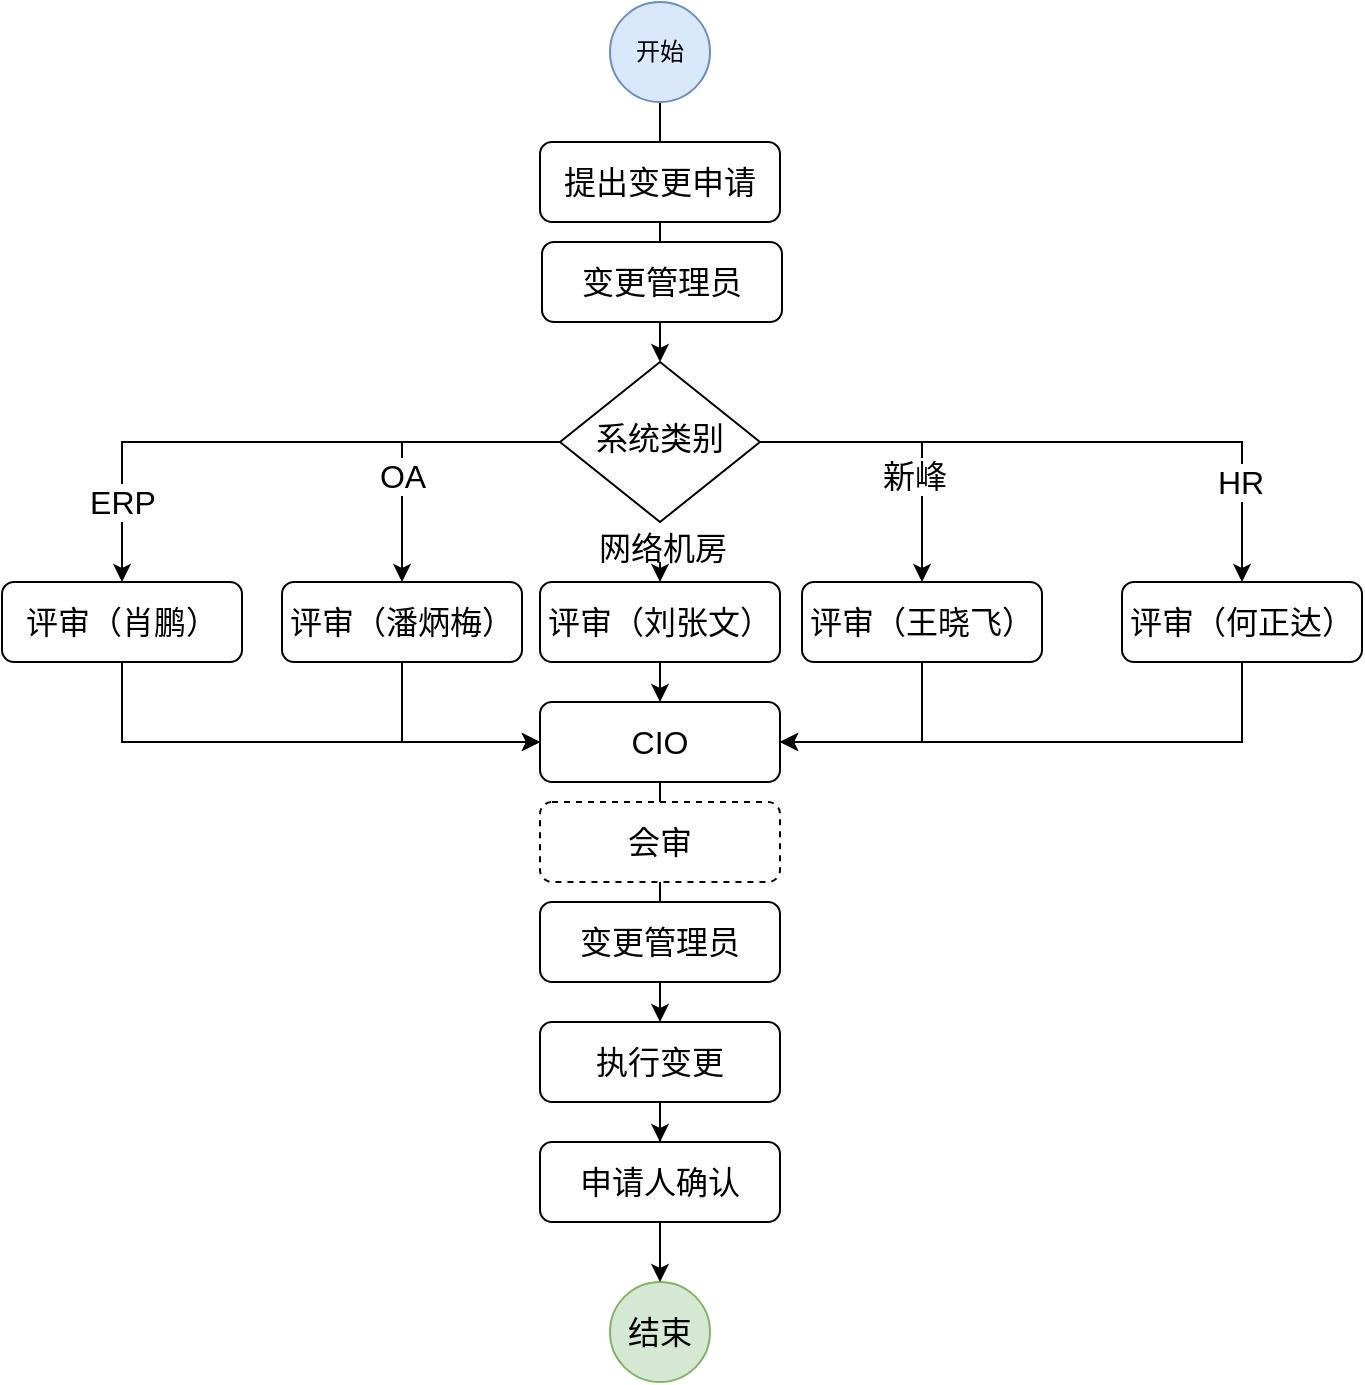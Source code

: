 <mxfile version="21.3.2" type="github">
  <diagram id="C5RBs43oDa-KdzZeNtuy" name="Page-1">
    <mxGraphModel dx="1232" dy="783" grid="1" gridSize="10" guides="1" tooltips="1" connect="1" arrows="1" fold="1" page="1" pageScale="1" pageWidth="827" pageHeight="1169" math="0" shadow="0">
      <root>
        <mxCell id="WIyWlLk6GJQsqaUBKTNV-0" />
        <mxCell id="WIyWlLk6GJQsqaUBKTNV-1" parent="WIyWlLk6GJQsqaUBKTNV-0" />
        <mxCell id="n2nxHzEbUFdmFaFhW0tO-0" style="edgeStyle=orthogonalEdgeStyle;rounded=0;orthogonalLoop=1;jettySize=auto;html=1;exitX=0;exitY=0.5;exitDx=0;exitDy=0;entryX=0.5;entryY=0;entryDx=0;entryDy=0;fontSize=16;" parent="WIyWlLk6GJQsqaUBKTNV-1" source="n2nxHzEbUFdmFaFhW0tO-8" target="n2nxHzEbUFdmFaFhW0tO-18" edge="1">
          <mxGeometry relative="1" as="geometry" />
        </mxCell>
        <mxCell id="n2nxHzEbUFdmFaFhW0tO-1" value="OA" style="edgeLabel;html=1;align=center;verticalAlign=middle;resizable=0;points=[];fontSize=16;" parent="n2nxHzEbUFdmFaFhW0tO-0" vertex="1" connectable="0">
          <mxGeometry x="0.28" y="1" relative="1" as="geometry">
            <mxPoint x="-1" as="offset" />
          </mxGeometry>
        </mxCell>
        <mxCell id="n2nxHzEbUFdmFaFhW0tO-2" style="edgeStyle=orthogonalEdgeStyle;rounded=0;orthogonalLoop=1;jettySize=auto;html=1;exitX=1;exitY=0.5;exitDx=0;exitDy=0;entryX=0.5;entryY=0;entryDx=0;entryDy=0;fontSize=16;" parent="WIyWlLk6GJQsqaUBKTNV-1" source="n2nxHzEbUFdmFaFhW0tO-8" target="n2nxHzEbUFdmFaFhW0tO-20" edge="1">
          <mxGeometry relative="1" as="geometry" />
        </mxCell>
        <mxCell id="n2nxHzEbUFdmFaFhW0tO-3" value="新峰" style="edgeLabel;html=1;align=center;verticalAlign=middle;resizable=0;points=[];fontSize=16;" parent="n2nxHzEbUFdmFaFhW0tO-2" vertex="1" connectable="0">
          <mxGeometry x="0.294" y="-4" relative="1" as="geometry">
            <mxPoint as="offset" />
          </mxGeometry>
        </mxCell>
        <mxCell id="n2nxHzEbUFdmFaFhW0tO-4" style="edgeStyle=orthogonalEdgeStyle;rounded=0;orthogonalLoop=1;jettySize=auto;html=1;exitX=1;exitY=0.5;exitDx=0;exitDy=0;entryX=0.5;entryY=0;entryDx=0;entryDy=0;fontSize=16;" parent="WIyWlLk6GJQsqaUBKTNV-1" source="n2nxHzEbUFdmFaFhW0tO-8" target="n2nxHzEbUFdmFaFhW0tO-22" edge="1">
          <mxGeometry relative="1" as="geometry" />
        </mxCell>
        <mxCell id="n2nxHzEbUFdmFaFhW0tO-5" value="HR" style="edgeLabel;html=1;align=center;verticalAlign=middle;resizable=0;points=[];fontSize=16;" parent="n2nxHzEbUFdmFaFhW0tO-4" vertex="1" connectable="0">
          <mxGeometry x="0.674" y="-1" relative="1" as="geometry">
            <mxPoint as="offset" />
          </mxGeometry>
        </mxCell>
        <mxCell id="n2nxHzEbUFdmFaFhW0tO-6" style="edgeStyle=orthogonalEdgeStyle;rounded=0;orthogonalLoop=1;jettySize=auto;html=1;exitX=0;exitY=0.5;exitDx=0;exitDy=0;entryX=0.5;entryY=0;entryDx=0;entryDy=0;fontSize=16;" parent="WIyWlLk6GJQsqaUBKTNV-1" source="n2nxHzEbUFdmFaFhW0tO-8" target="n2nxHzEbUFdmFaFhW0tO-15" edge="1">
          <mxGeometry relative="1" as="geometry" />
        </mxCell>
        <mxCell id="n2nxHzEbUFdmFaFhW0tO-7" value="ERP" style="edgeLabel;html=1;align=center;verticalAlign=middle;resizable=0;points=[];fontSize=16;" parent="n2nxHzEbUFdmFaFhW0tO-6" vertex="1" connectable="0">
          <mxGeometry x="0.645" y="-3" relative="1" as="geometry">
            <mxPoint x="3" y="11" as="offset" />
          </mxGeometry>
        </mxCell>
        <mxCell id="rHmILMbRarcdbCMHkEGJ-1" style="edgeStyle=orthogonalEdgeStyle;rounded=0;orthogonalLoop=1;jettySize=auto;html=1;exitX=0.5;exitY=1;exitDx=0;exitDy=0;entryX=0.5;entryY=0;entryDx=0;entryDy=0;fontSize=16;" parent="WIyWlLk6GJQsqaUBKTNV-1" target="rHmILMbRarcdbCMHkEGJ-0" edge="1">
          <mxGeometry relative="1" as="geometry">
            <mxPoint x="403" y="290" as="sourcePoint" />
          </mxGeometry>
        </mxCell>
        <mxCell id="n2nxHzEbUFdmFaFhW0tO-8" value="系统类别" style="rhombus;whiteSpace=wrap;html=1;shadow=0;fontFamily=Helvetica;fontSize=16;align=center;strokeWidth=1;spacing=6;spacingTop=-4;" parent="WIyWlLk6GJQsqaUBKTNV-1" vertex="1">
          <mxGeometry x="353" y="190" width="100" height="80" as="geometry" />
        </mxCell>
        <mxCell id="n2nxHzEbUFdmFaFhW0tO-9" style="edgeStyle=orthogonalEdgeStyle;rounded=0;orthogonalLoop=1;jettySize=auto;html=1;exitX=0.5;exitY=1;exitDx=0;exitDy=0;fontSize=16;" parent="WIyWlLk6GJQsqaUBKTNV-1" source="n2nxHzEbUFdmFaFhW0tO-10" target="n2nxHzEbUFdmFaFhW0tO-8" edge="1">
          <mxGeometry relative="1" as="geometry" />
        </mxCell>
        <mxCell id="n2nxHzEbUFdmFaFhW0tO-10" value="开始" style="ellipse;whiteSpace=wrap;html=1;aspect=fixed;fillColor=#dae8fc;strokeColor=#6c8ebf;" parent="WIyWlLk6GJQsqaUBKTNV-1" vertex="1">
          <mxGeometry x="378" y="10" width="50" height="50" as="geometry" />
        </mxCell>
        <mxCell id="n2nxHzEbUFdmFaFhW0tO-11" value="结束" style="ellipse;whiteSpace=wrap;html=1;aspect=fixed;fillColor=#d5e8d4;strokeColor=#82b366;fontSize=16;" parent="WIyWlLk6GJQsqaUBKTNV-1" vertex="1">
          <mxGeometry x="378" y="650" width="50" height="50" as="geometry" />
        </mxCell>
        <mxCell id="n2nxHzEbUFdmFaFhW0tO-12" style="edgeStyle=orthogonalEdgeStyle;rounded=0;orthogonalLoop=1;jettySize=auto;html=1;exitX=0.5;exitY=1;exitDx=0;exitDy=0;entryX=0.5;entryY=0;entryDx=0;entryDy=0;fontSize=16;" parent="WIyWlLk6GJQsqaUBKTNV-1" source="n2nxHzEbUFdmFaFhW0tO-13" target="n2nxHzEbUFdmFaFhW0tO-24" edge="1">
          <mxGeometry relative="1" as="geometry" />
        </mxCell>
        <mxCell id="n2nxHzEbUFdmFaFhW0tO-13" value="CIO" style="rounded=1;whiteSpace=wrap;html=1;fontSize=16;glass=0;strokeWidth=1;shadow=0;" parent="WIyWlLk6GJQsqaUBKTNV-1" vertex="1">
          <mxGeometry x="343" y="360" width="120" height="40" as="geometry" />
        </mxCell>
        <mxCell id="n2nxHzEbUFdmFaFhW0tO-14" style="edgeStyle=orthogonalEdgeStyle;rounded=0;orthogonalLoop=1;jettySize=auto;html=1;exitX=0.5;exitY=1;exitDx=0;exitDy=0;entryX=0;entryY=0.5;entryDx=0;entryDy=0;fontSize=16;" parent="WIyWlLk6GJQsqaUBKTNV-1" source="n2nxHzEbUFdmFaFhW0tO-15" target="n2nxHzEbUFdmFaFhW0tO-13" edge="1">
          <mxGeometry relative="1" as="geometry" />
        </mxCell>
        <mxCell id="n2nxHzEbUFdmFaFhW0tO-15" value="评审（肖鹏）" style="rounded=1;whiteSpace=wrap;html=1;fontSize=16;glass=0;strokeWidth=1;shadow=0;" parent="WIyWlLk6GJQsqaUBKTNV-1" vertex="1">
          <mxGeometry x="74" y="300" width="120" height="40" as="geometry" />
        </mxCell>
        <mxCell id="n2nxHzEbUFdmFaFhW0tO-16" value="&lt;mxgraphmodel style=&quot;font-size: 16px;&quot;&gt;&lt;root style=&quot;font-size: 16px;&quot;&gt;&lt;mxcell id=&quot;“0”/&quot; style=&quot;font-size: 16px;&quot;&gt;&lt;mxcell id=&quot;“1”&quot; parent=&quot;“0”/&quot; style=&quot;font-size: 16px;&quot;&gt;&lt;mxcell id=&quot;“2”&quot; value=&quot;“直线领导”&quot; style=&quot;font-size: 16px;&quot; vertex=&quot;“1”&quot; parent=&quot;“1”&quot;&gt;&lt;mxgeometry x=&quot;“160”&quot; y=&quot;“80”&quot; width=&quot;“120”&quot; height=&quot;“40”&quot; as=&quot;“geometry”/&quot; style=&quot;font-size: 16px;&quot;&gt;&lt;/mxgeometry&gt;&lt;/mxcell&gt;&lt;/mxcell&gt;&lt;/mxcell&gt;&lt;/root&gt;&lt;/mxgraphmodel&gt;" style="text;whiteSpace=wrap;html=1;fontSize=16;" parent="WIyWlLk6GJQsqaUBKTNV-1" vertex="1">
          <mxGeometry x="589" y="310" width="60" height="50" as="geometry" />
        </mxCell>
        <mxCell id="n2nxHzEbUFdmFaFhW0tO-17" style="edgeStyle=orthogonalEdgeStyle;rounded=0;orthogonalLoop=1;jettySize=auto;html=1;exitX=0.5;exitY=1;exitDx=0;exitDy=0;entryX=0;entryY=0.5;entryDx=0;entryDy=0;fontSize=16;" parent="WIyWlLk6GJQsqaUBKTNV-1" source="n2nxHzEbUFdmFaFhW0tO-18" target="n2nxHzEbUFdmFaFhW0tO-13" edge="1">
          <mxGeometry relative="1" as="geometry" />
        </mxCell>
        <mxCell id="n2nxHzEbUFdmFaFhW0tO-18" value="评审（潘炳梅）" style="rounded=1;whiteSpace=wrap;html=1;fontSize=16;glass=0;strokeWidth=1;shadow=0;" parent="WIyWlLk6GJQsqaUBKTNV-1" vertex="1">
          <mxGeometry x="214" y="300" width="120" height="40" as="geometry" />
        </mxCell>
        <mxCell id="n2nxHzEbUFdmFaFhW0tO-19" style="edgeStyle=orthogonalEdgeStyle;rounded=0;orthogonalLoop=1;jettySize=auto;html=1;exitX=0.5;exitY=1;exitDx=0;exitDy=0;entryX=1;entryY=0.5;entryDx=0;entryDy=0;fontSize=16;" parent="WIyWlLk6GJQsqaUBKTNV-1" source="n2nxHzEbUFdmFaFhW0tO-20" target="n2nxHzEbUFdmFaFhW0tO-13" edge="1">
          <mxGeometry relative="1" as="geometry" />
        </mxCell>
        <mxCell id="n2nxHzEbUFdmFaFhW0tO-20" value="评审（王晓飞）" style="rounded=1;whiteSpace=wrap;html=1;fontSize=16;glass=0;strokeWidth=1;shadow=0;" parent="WIyWlLk6GJQsqaUBKTNV-1" vertex="1">
          <mxGeometry x="474" y="300" width="120" height="40" as="geometry" />
        </mxCell>
        <mxCell id="n2nxHzEbUFdmFaFhW0tO-21" style="edgeStyle=orthogonalEdgeStyle;rounded=0;orthogonalLoop=1;jettySize=auto;html=1;exitX=0.5;exitY=1;exitDx=0;exitDy=0;entryX=1;entryY=0.5;entryDx=0;entryDy=0;fontSize=16;" parent="WIyWlLk6GJQsqaUBKTNV-1" source="n2nxHzEbUFdmFaFhW0tO-22" target="n2nxHzEbUFdmFaFhW0tO-13" edge="1">
          <mxGeometry relative="1" as="geometry" />
        </mxCell>
        <mxCell id="n2nxHzEbUFdmFaFhW0tO-22" value="评审（何正达）" style="rounded=1;whiteSpace=wrap;html=1;fontSize=16;glass=0;strokeWidth=1;shadow=0;" parent="WIyWlLk6GJQsqaUBKTNV-1" vertex="1">
          <mxGeometry x="634" y="300" width="120" height="40" as="geometry" />
        </mxCell>
        <mxCell id="n2nxHzEbUFdmFaFhW0tO-23" style="edgeStyle=orthogonalEdgeStyle;rounded=0;orthogonalLoop=1;jettySize=auto;html=1;exitX=0.5;exitY=1;exitDx=0;exitDy=0;fontSize=16;" parent="WIyWlLk6GJQsqaUBKTNV-1" source="n2nxHzEbUFdmFaFhW0tO-24" target="n2nxHzEbUFdmFaFhW0tO-26" edge="1">
          <mxGeometry relative="1" as="geometry" />
        </mxCell>
        <mxCell id="n2nxHzEbUFdmFaFhW0tO-24" value="执行变更" style="rounded=1;whiteSpace=wrap;html=1;fontSize=16;glass=0;strokeWidth=1;shadow=0;" parent="WIyWlLk6GJQsqaUBKTNV-1" vertex="1">
          <mxGeometry x="343" y="520" width="120" height="40" as="geometry" />
        </mxCell>
        <mxCell id="n2nxHzEbUFdmFaFhW0tO-25" style="edgeStyle=orthogonalEdgeStyle;rounded=0;orthogonalLoop=1;jettySize=auto;html=1;exitX=0.5;exitY=1;exitDx=0;exitDy=0;entryX=0.5;entryY=0;entryDx=0;entryDy=0;fontSize=16;" parent="WIyWlLk6GJQsqaUBKTNV-1" source="n2nxHzEbUFdmFaFhW0tO-26" target="n2nxHzEbUFdmFaFhW0tO-11" edge="1">
          <mxGeometry relative="1" as="geometry" />
        </mxCell>
        <mxCell id="n2nxHzEbUFdmFaFhW0tO-26" value="申请人确认" style="rounded=1;whiteSpace=wrap;html=1;fontSize=16;glass=0;strokeWidth=1;shadow=0;" parent="WIyWlLk6GJQsqaUBKTNV-1" vertex="1">
          <mxGeometry x="343" y="580" width="120" height="40" as="geometry" />
        </mxCell>
        <mxCell id="rHmILMbRarcdbCMHkEGJ-2" style="edgeStyle=orthogonalEdgeStyle;rounded=0;orthogonalLoop=1;jettySize=auto;html=1;exitX=0.5;exitY=1;exitDx=0;exitDy=0;entryX=0.5;entryY=0;entryDx=0;entryDy=0;fontSize=16;" parent="WIyWlLk6GJQsqaUBKTNV-1" source="rHmILMbRarcdbCMHkEGJ-0" target="n2nxHzEbUFdmFaFhW0tO-13" edge="1">
          <mxGeometry relative="1" as="geometry" />
        </mxCell>
        <mxCell id="rHmILMbRarcdbCMHkEGJ-0" value="评审（刘张文）" style="rounded=1;whiteSpace=wrap;html=1;fontSize=16;glass=0;strokeWidth=1;shadow=0;" parent="WIyWlLk6GJQsqaUBKTNV-1" vertex="1">
          <mxGeometry x="343" y="300" width="120" height="40" as="geometry" />
        </mxCell>
        <mxCell id="rHmILMbRarcdbCMHkEGJ-3" value="网络机房" style="text;html=1;align=center;verticalAlign=middle;resizable=0;points=[];autosize=1;strokeColor=none;fillColor=none;fontSize=16;" parent="WIyWlLk6GJQsqaUBKTNV-1" vertex="1">
          <mxGeometry x="359" y="268" width="90" height="30" as="geometry" />
        </mxCell>
        <mxCell id="rHmILMbRarcdbCMHkEGJ-4" value="提出变更申请" style="rounded=1;whiteSpace=wrap;html=1;fontSize=16;glass=0;strokeWidth=1;shadow=0;" parent="WIyWlLk6GJQsqaUBKTNV-1" vertex="1">
          <mxGeometry x="343" y="80" width="120" height="40" as="geometry" />
        </mxCell>
        <mxCell id="vjGCRVITtHysmmWFolyl-0" value="变更管理员" style="rounded=1;whiteSpace=wrap;html=1;fontSize=16;glass=0;strokeWidth=1;shadow=0;" parent="WIyWlLk6GJQsqaUBKTNV-1" vertex="1">
          <mxGeometry x="344" y="130" width="120" height="40" as="geometry" />
        </mxCell>
        <mxCell id="vjGCRVITtHysmmWFolyl-1" value="变更管理员" style="rounded=1;whiteSpace=wrap;html=1;fontSize=16;glass=0;strokeWidth=1;shadow=0;" parent="WIyWlLk6GJQsqaUBKTNV-1" vertex="1">
          <mxGeometry x="343" y="460" width="120" height="40" as="geometry" />
        </mxCell>
        <mxCell id="ZSdwxjYuFscqwTBjrxMw-0" value="会审" style="rounded=1;whiteSpace=wrap;html=1;fontSize=16;glass=0;strokeWidth=1;shadow=0;dashed=1;" vertex="1" parent="WIyWlLk6GJQsqaUBKTNV-1">
          <mxGeometry x="343" y="410" width="120" height="40" as="geometry" />
        </mxCell>
      </root>
    </mxGraphModel>
  </diagram>
</mxfile>
